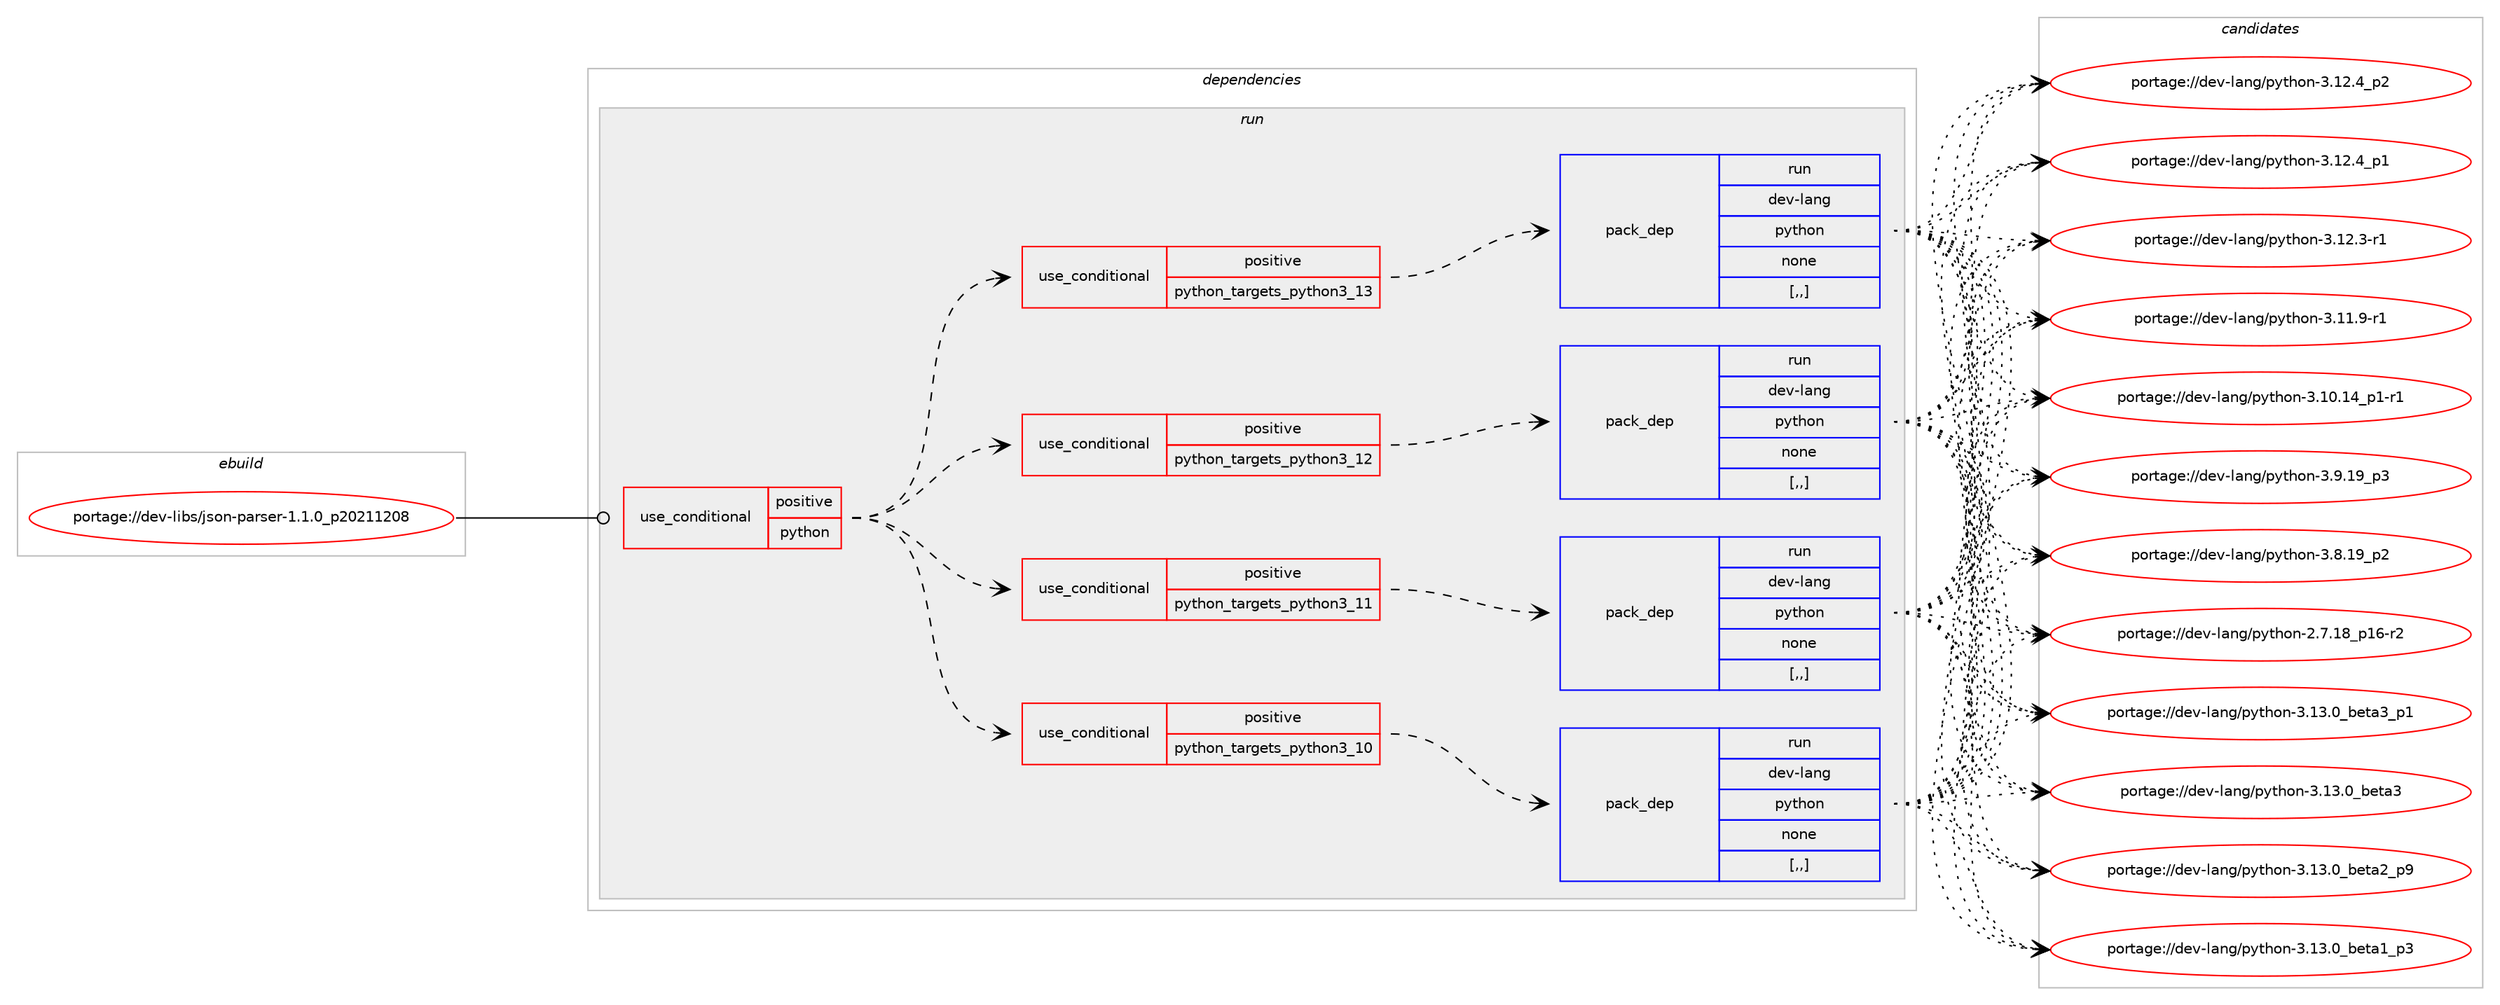 digraph prolog {

# *************
# Graph options
# *************

newrank=true;
concentrate=true;
compound=true;
graph [rankdir=LR,fontname=Helvetica,fontsize=10,ranksep=1.5];#, ranksep=2.5, nodesep=0.2];
edge  [arrowhead=vee];
node  [fontname=Helvetica,fontsize=10];

# **********
# The ebuild
# **********

subgraph cluster_leftcol {
color=gray;
label=<<i>ebuild</i>>;
id [label="portage://dev-libs/json-parser-1.1.0_p20211208", color=red, width=4, href="../dev-libs/json-parser-1.1.0_p20211208.svg"];
}

# ****************
# The dependencies
# ****************

subgraph cluster_midcol {
color=gray;
label=<<i>dependencies</i>>;
subgraph cluster_compile {
fillcolor="#eeeeee";
style=filled;
label=<<i>compile</i>>;
}
subgraph cluster_compileandrun {
fillcolor="#eeeeee";
style=filled;
label=<<i>compile and run</i>>;
}
subgraph cluster_run {
fillcolor="#eeeeee";
style=filled;
label=<<i>run</i>>;
subgraph cond26464 {
dependency108232 [label=<<TABLE BORDER="0" CELLBORDER="1" CELLSPACING="0" CELLPADDING="4"><TR><TD ROWSPAN="3" CELLPADDING="10">use_conditional</TD></TR><TR><TD>positive</TD></TR><TR><TD>python</TD></TR></TABLE>>, shape=none, color=red];
subgraph cond26465 {
dependency108233 [label=<<TABLE BORDER="0" CELLBORDER="1" CELLSPACING="0" CELLPADDING="4"><TR><TD ROWSPAN="3" CELLPADDING="10">use_conditional</TD></TR><TR><TD>positive</TD></TR><TR><TD>python_targets_python3_10</TD></TR></TABLE>>, shape=none, color=red];
subgraph pack80596 {
dependency108234 [label=<<TABLE BORDER="0" CELLBORDER="1" CELLSPACING="0" CELLPADDING="4" WIDTH="220"><TR><TD ROWSPAN="6" CELLPADDING="30">pack_dep</TD></TR><TR><TD WIDTH="110">run</TD></TR><TR><TD>dev-lang</TD></TR><TR><TD>python</TD></TR><TR><TD>none</TD></TR><TR><TD>[,,]</TD></TR></TABLE>>, shape=none, color=blue];
}
dependency108233:e -> dependency108234:w [weight=20,style="dashed",arrowhead="vee"];
}
dependency108232:e -> dependency108233:w [weight=20,style="dashed",arrowhead="vee"];
subgraph cond26466 {
dependency108235 [label=<<TABLE BORDER="0" CELLBORDER="1" CELLSPACING="0" CELLPADDING="4"><TR><TD ROWSPAN="3" CELLPADDING="10">use_conditional</TD></TR><TR><TD>positive</TD></TR><TR><TD>python_targets_python3_11</TD></TR></TABLE>>, shape=none, color=red];
subgraph pack80597 {
dependency108236 [label=<<TABLE BORDER="0" CELLBORDER="1" CELLSPACING="0" CELLPADDING="4" WIDTH="220"><TR><TD ROWSPAN="6" CELLPADDING="30">pack_dep</TD></TR><TR><TD WIDTH="110">run</TD></TR><TR><TD>dev-lang</TD></TR><TR><TD>python</TD></TR><TR><TD>none</TD></TR><TR><TD>[,,]</TD></TR></TABLE>>, shape=none, color=blue];
}
dependency108235:e -> dependency108236:w [weight=20,style="dashed",arrowhead="vee"];
}
dependency108232:e -> dependency108235:w [weight=20,style="dashed",arrowhead="vee"];
subgraph cond26467 {
dependency108237 [label=<<TABLE BORDER="0" CELLBORDER="1" CELLSPACING="0" CELLPADDING="4"><TR><TD ROWSPAN="3" CELLPADDING="10">use_conditional</TD></TR><TR><TD>positive</TD></TR><TR><TD>python_targets_python3_12</TD></TR></TABLE>>, shape=none, color=red];
subgraph pack80598 {
dependency108238 [label=<<TABLE BORDER="0" CELLBORDER="1" CELLSPACING="0" CELLPADDING="4" WIDTH="220"><TR><TD ROWSPAN="6" CELLPADDING="30">pack_dep</TD></TR><TR><TD WIDTH="110">run</TD></TR><TR><TD>dev-lang</TD></TR><TR><TD>python</TD></TR><TR><TD>none</TD></TR><TR><TD>[,,]</TD></TR></TABLE>>, shape=none, color=blue];
}
dependency108237:e -> dependency108238:w [weight=20,style="dashed",arrowhead="vee"];
}
dependency108232:e -> dependency108237:w [weight=20,style="dashed",arrowhead="vee"];
subgraph cond26468 {
dependency108239 [label=<<TABLE BORDER="0" CELLBORDER="1" CELLSPACING="0" CELLPADDING="4"><TR><TD ROWSPAN="3" CELLPADDING="10">use_conditional</TD></TR><TR><TD>positive</TD></TR><TR><TD>python_targets_python3_13</TD></TR></TABLE>>, shape=none, color=red];
subgraph pack80599 {
dependency108240 [label=<<TABLE BORDER="0" CELLBORDER="1" CELLSPACING="0" CELLPADDING="4" WIDTH="220"><TR><TD ROWSPAN="6" CELLPADDING="30">pack_dep</TD></TR><TR><TD WIDTH="110">run</TD></TR><TR><TD>dev-lang</TD></TR><TR><TD>python</TD></TR><TR><TD>none</TD></TR><TR><TD>[,,]</TD></TR></TABLE>>, shape=none, color=blue];
}
dependency108239:e -> dependency108240:w [weight=20,style="dashed",arrowhead="vee"];
}
dependency108232:e -> dependency108239:w [weight=20,style="dashed",arrowhead="vee"];
}
id:e -> dependency108232:w [weight=20,style="solid",arrowhead="odot"];
}
}

# **************
# The candidates
# **************

subgraph cluster_choices {
rank=same;
color=gray;
label=<<i>candidates</i>>;

subgraph choice80596 {
color=black;
nodesep=1;
choice10010111845108971101034711212111610411111045514649514648959810111697519511249 [label="portage://dev-lang/python-3.13.0_beta3_p1", color=red, width=4,href="../dev-lang/python-3.13.0_beta3_p1.svg"];
choice1001011184510897110103471121211161041111104551464951464895981011169751 [label="portage://dev-lang/python-3.13.0_beta3", color=red, width=4,href="../dev-lang/python-3.13.0_beta3.svg"];
choice10010111845108971101034711212111610411111045514649514648959810111697509511257 [label="portage://dev-lang/python-3.13.0_beta2_p9", color=red, width=4,href="../dev-lang/python-3.13.0_beta2_p9.svg"];
choice10010111845108971101034711212111610411111045514649514648959810111697499511251 [label="portage://dev-lang/python-3.13.0_beta1_p3", color=red, width=4,href="../dev-lang/python-3.13.0_beta1_p3.svg"];
choice100101118451089711010347112121116104111110455146495046529511250 [label="portage://dev-lang/python-3.12.4_p2", color=red, width=4,href="../dev-lang/python-3.12.4_p2.svg"];
choice100101118451089711010347112121116104111110455146495046529511249 [label="portage://dev-lang/python-3.12.4_p1", color=red, width=4,href="../dev-lang/python-3.12.4_p1.svg"];
choice100101118451089711010347112121116104111110455146495046514511449 [label="portage://dev-lang/python-3.12.3-r1", color=red, width=4,href="../dev-lang/python-3.12.3-r1.svg"];
choice100101118451089711010347112121116104111110455146494946574511449 [label="portage://dev-lang/python-3.11.9-r1", color=red, width=4,href="../dev-lang/python-3.11.9-r1.svg"];
choice100101118451089711010347112121116104111110455146494846495295112494511449 [label="portage://dev-lang/python-3.10.14_p1-r1", color=red, width=4,href="../dev-lang/python-3.10.14_p1-r1.svg"];
choice100101118451089711010347112121116104111110455146574649579511251 [label="portage://dev-lang/python-3.9.19_p3", color=red, width=4,href="../dev-lang/python-3.9.19_p3.svg"];
choice100101118451089711010347112121116104111110455146564649579511250 [label="portage://dev-lang/python-3.8.19_p2", color=red, width=4,href="../dev-lang/python-3.8.19_p2.svg"];
choice100101118451089711010347112121116104111110455046554649569511249544511450 [label="portage://dev-lang/python-2.7.18_p16-r2", color=red, width=4,href="../dev-lang/python-2.7.18_p16-r2.svg"];
dependency108234:e -> choice10010111845108971101034711212111610411111045514649514648959810111697519511249:w [style=dotted,weight="100"];
dependency108234:e -> choice1001011184510897110103471121211161041111104551464951464895981011169751:w [style=dotted,weight="100"];
dependency108234:e -> choice10010111845108971101034711212111610411111045514649514648959810111697509511257:w [style=dotted,weight="100"];
dependency108234:e -> choice10010111845108971101034711212111610411111045514649514648959810111697499511251:w [style=dotted,weight="100"];
dependency108234:e -> choice100101118451089711010347112121116104111110455146495046529511250:w [style=dotted,weight="100"];
dependency108234:e -> choice100101118451089711010347112121116104111110455146495046529511249:w [style=dotted,weight="100"];
dependency108234:e -> choice100101118451089711010347112121116104111110455146495046514511449:w [style=dotted,weight="100"];
dependency108234:e -> choice100101118451089711010347112121116104111110455146494946574511449:w [style=dotted,weight="100"];
dependency108234:e -> choice100101118451089711010347112121116104111110455146494846495295112494511449:w [style=dotted,weight="100"];
dependency108234:e -> choice100101118451089711010347112121116104111110455146574649579511251:w [style=dotted,weight="100"];
dependency108234:e -> choice100101118451089711010347112121116104111110455146564649579511250:w [style=dotted,weight="100"];
dependency108234:e -> choice100101118451089711010347112121116104111110455046554649569511249544511450:w [style=dotted,weight="100"];
}
subgraph choice80597 {
color=black;
nodesep=1;
choice10010111845108971101034711212111610411111045514649514648959810111697519511249 [label="portage://dev-lang/python-3.13.0_beta3_p1", color=red, width=4,href="../dev-lang/python-3.13.0_beta3_p1.svg"];
choice1001011184510897110103471121211161041111104551464951464895981011169751 [label="portage://dev-lang/python-3.13.0_beta3", color=red, width=4,href="../dev-lang/python-3.13.0_beta3.svg"];
choice10010111845108971101034711212111610411111045514649514648959810111697509511257 [label="portage://dev-lang/python-3.13.0_beta2_p9", color=red, width=4,href="../dev-lang/python-3.13.0_beta2_p9.svg"];
choice10010111845108971101034711212111610411111045514649514648959810111697499511251 [label="portage://dev-lang/python-3.13.0_beta1_p3", color=red, width=4,href="../dev-lang/python-3.13.0_beta1_p3.svg"];
choice100101118451089711010347112121116104111110455146495046529511250 [label="portage://dev-lang/python-3.12.4_p2", color=red, width=4,href="../dev-lang/python-3.12.4_p2.svg"];
choice100101118451089711010347112121116104111110455146495046529511249 [label="portage://dev-lang/python-3.12.4_p1", color=red, width=4,href="../dev-lang/python-3.12.4_p1.svg"];
choice100101118451089711010347112121116104111110455146495046514511449 [label="portage://dev-lang/python-3.12.3-r1", color=red, width=4,href="../dev-lang/python-3.12.3-r1.svg"];
choice100101118451089711010347112121116104111110455146494946574511449 [label="portage://dev-lang/python-3.11.9-r1", color=red, width=4,href="../dev-lang/python-3.11.9-r1.svg"];
choice100101118451089711010347112121116104111110455146494846495295112494511449 [label="portage://dev-lang/python-3.10.14_p1-r1", color=red, width=4,href="../dev-lang/python-3.10.14_p1-r1.svg"];
choice100101118451089711010347112121116104111110455146574649579511251 [label="portage://dev-lang/python-3.9.19_p3", color=red, width=4,href="../dev-lang/python-3.9.19_p3.svg"];
choice100101118451089711010347112121116104111110455146564649579511250 [label="portage://dev-lang/python-3.8.19_p2", color=red, width=4,href="../dev-lang/python-3.8.19_p2.svg"];
choice100101118451089711010347112121116104111110455046554649569511249544511450 [label="portage://dev-lang/python-2.7.18_p16-r2", color=red, width=4,href="../dev-lang/python-2.7.18_p16-r2.svg"];
dependency108236:e -> choice10010111845108971101034711212111610411111045514649514648959810111697519511249:w [style=dotted,weight="100"];
dependency108236:e -> choice1001011184510897110103471121211161041111104551464951464895981011169751:w [style=dotted,weight="100"];
dependency108236:e -> choice10010111845108971101034711212111610411111045514649514648959810111697509511257:w [style=dotted,weight="100"];
dependency108236:e -> choice10010111845108971101034711212111610411111045514649514648959810111697499511251:w [style=dotted,weight="100"];
dependency108236:e -> choice100101118451089711010347112121116104111110455146495046529511250:w [style=dotted,weight="100"];
dependency108236:e -> choice100101118451089711010347112121116104111110455146495046529511249:w [style=dotted,weight="100"];
dependency108236:e -> choice100101118451089711010347112121116104111110455146495046514511449:w [style=dotted,weight="100"];
dependency108236:e -> choice100101118451089711010347112121116104111110455146494946574511449:w [style=dotted,weight="100"];
dependency108236:e -> choice100101118451089711010347112121116104111110455146494846495295112494511449:w [style=dotted,weight="100"];
dependency108236:e -> choice100101118451089711010347112121116104111110455146574649579511251:w [style=dotted,weight="100"];
dependency108236:e -> choice100101118451089711010347112121116104111110455146564649579511250:w [style=dotted,weight="100"];
dependency108236:e -> choice100101118451089711010347112121116104111110455046554649569511249544511450:w [style=dotted,weight="100"];
}
subgraph choice80598 {
color=black;
nodesep=1;
choice10010111845108971101034711212111610411111045514649514648959810111697519511249 [label="portage://dev-lang/python-3.13.0_beta3_p1", color=red, width=4,href="../dev-lang/python-3.13.0_beta3_p1.svg"];
choice1001011184510897110103471121211161041111104551464951464895981011169751 [label="portage://dev-lang/python-3.13.0_beta3", color=red, width=4,href="../dev-lang/python-3.13.0_beta3.svg"];
choice10010111845108971101034711212111610411111045514649514648959810111697509511257 [label="portage://dev-lang/python-3.13.0_beta2_p9", color=red, width=4,href="../dev-lang/python-3.13.0_beta2_p9.svg"];
choice10010111845108971101034711212111610411111045514649514648959810111697499511251 [label="portage://dev-lang/python-3.13.0_beta1_p3", color=red, width=4,href="../dev-lang/python-3.13.0_beta1_p3.svg"];
choice100101118451089711010347112121116104111110455146495046529511250 [label="portage://dev-lang/python-3.12.4_p2", color=red, width=4,href="../dev-lang/python-3.12.4_p2.svg"];
choice100101118451089711010347112121116104111110455146495046529511249 [label="portage://dev-lang/python-3.12.4_p1", color=red, width=4,href="../dev-lang/python-3.12.4_p1.svg"];
choice100101118451089711010347112121116104111110455146495046514511449 [label="portage://dev-lang/python-3.12.3-r1", color=red, width=4,href="../dev-lang/python-3.12.3-r1.svg"];
choice100101118451089711010347112121116104111110455146494946574511449 [label="portage://dev-lang/python-3.11.9-r1", color=red, width=4,href="../dev-lang/python-3.11.9-r1.svg"];
choice100101118451089711010347112121116104111110455146494846495295112494511449 [label="portage://dev-lang/python-3.10.14_p1-r1", color=red, width=4,href="../dev-lang/python-3.10.14_p1-r1.svg"];
choice100101118451089711010347112121116104111110455146574649579511251 [label="portage://dev-lang/python-3.9.19_p3", color=red, width=4,href="../dev-lang/python-3.9.19_p3.svg"];
choice100101118451089711010347112121116104111110455146564649579511250 [label="portage://dev-lang/python-3.8.19_p2", color=red, width=4,href="../dev-lang/python-3.8.19_p2.svg"];
choice100101118451089711010347112121116104111110455046554649569511249544511450 [label="portage://dev-lang/python-2.7.18_p16-r2", color=red, width=4,href="../dev-lang/python-2.7.18_p16-r2.svg"];
dependency108238:e -> choice10010111845108971101034711212111610411111045514649514648959810111697519511249:w [style=dotted,weight="100"];
dependency108238:e -> choice1001011184510897110103471121211161041111104551464951464895981011169751:w [style=dotted,weight="100"];
dependency108238:e -> choice10010111845108971101034711212111610411111045514649514648959810111697509511257:w [style=dotted,weight="100"];
dependency108238:e -> choice10010111845108971101034711212111610411111045514649514648959810111697499511251:w [style=dotted,weight="100"];
dependency108238:e -> choice100101118451089711010347112121116104111110455146495046529511250:w [style=dotted,weight="100"];
dependency108238:e -> choice100101118451089711010347112121116104111110455146495046529511249:w [style=dotted,weight="100"];
dependency108238:e -> choice100101118451089711010347112121116104111110455146495046514511449:w [style=dotted,weight="100"];
dependency108238:e -> choice100101118451089711010347112121116104111110455146494946574511449:w [style=dotted,weight="100"];
dependency108238:e -> choice100101118451089711010347112121116104111110455146494846495295112494511449:w [style=dotted,weight="100"];
dependency108238:e -> choice100101118451089711010347112121116104111110455146574649579511251:w [style=dotted,weight="100"];
dependency108238:e -> choice100101118451089711010347112121116104111110455146564649579511250:w [style=dotted,weight="100"];
dependency108238:e -> choice100101118451089711010347112121116104111110455046554649569511249544511450:w [style=dotted,weight="100"];
}
subgraph choice80599 {
color=black;
nodesep=1;
choice10010111845108971101034711212111610411111045514649514648959810111697519511249 [label="portage://dev-lang/python-3.13.0_beta3_p1", color=red, width=4,href="../dev-lang/python-3.13.0_beta3_p1.svg"];
choice1001011184510897110103471121211161041111104551464951464895981011169751 [label="portage://dev-lang/python-3.13.0_beta3", color=red, width=4,href="../dev-lang/python-3.13.0_beta3.svg"];
choice10010111845108971101034711212111610411111045514649514648959810111697509511257 [label="portage://dev-lang/python-3.13.0_beta2_p9", color=red, width=4,href="../dev-lang/python-3.13.0_beta2_p9.svg"];
choice10010111845108971101034711212111610411111045514649514648959810111697499511251 [label="portage://dev-lang/python-3.13.0_beta1_p3", color=red, width=4,href="../dev-lang/python-3.13.0_beta1_p3.svg"];
choice100101118451089711010347112121116104111110455146495046529511250 [label="portage://dev-lang/python-3.12.4_p2", color=red, width=4,href="../dev-lang/python-3.12.4_p2.svg"];
choice100101118451089711010347112121116104111110455146495046529511249 [label="portage://dev-lang/python-3.12.4_p1", color=red, width=4,href="../dev-lang/python-3.12.4_p1.svg"];
choice100101118451089711010347112121116104111110455146495046514511449 [label="portage://dev-lang/python-3.12.3-r1", color=red, width=4,href="../dev-lang/python-3.12.3-r1.svg"];
choice100101118451089711010347112121116104111110455146494946574511449 [label="portage://dev-lang/python-3.11.9-r1", color=red, width=4,href="../dev-lang/python-3.11.9-r1.svg"];
choice100101118451089711010347112121116104111110455146494846495295112494511449 [label="portage://dev-lang/python-3.10.14_p1-r1", color=red, width=4,href="../dev-lang/python-3.10.14_p1-r1.svg"];
choice100101118451089711010347112121116104111110455146574649579511251 [label="portage://dev-lang/python-3.9.19_p3", color=red, width=4,href="../dev-lang/python-3.9.19_p3.svg"];
choice100101118451089711010347112121116104111110455146564649579511250 [label="portage://dev-lang/python-3.8.19_p2", color=red, width=4,href="../dev-lang/python-3.8.19_p2.svg"];
choice100101118451089711010347112121116104111110455046554649569511249544511450 [label="portage://dev-lang/python-2.7.18_p16-r2", color=red, width=4,href="../dev-lang/python-2.7.18_p16-r2.svg"];
dependency108240:e -> choice10010111845108971101034711212111610411111045514649514648959810111697519511249:w [style=dotted,weight="100"];
dependency108240:e -> choice1001011184510897110103471121211161041111104551464951464895981011169751:w [style=dotted,weight="100"];
dependency108240:e -> choice10010111845108971101034711212111610411111045514649514648959810111697509511257:w [style=dotted,weight="100"];
dependency108240:e -> choice10010111845108971101034711212111610411111045514649514648959810111697499511251:w [style=dotted,weight="100"];
dependency108240:e -> choice100101118451089711010347112121116104111110455146495046529511250:w [style=dotted,weight="100"];
dependency108240:e -> choice100101118451089711010347112121116104111110455146495046529511249:w [style=dotted,weight="100"];
dependency108240:e -> choice100101118451089711010347112121116104111110455146495046514511449:w [style=dotted,weight="100"];
dependency108240:e -> choice100101118451089711010347112121116104111110455146494946574511449:w [style=dotted,weight="100"];
dependency108240:e -> choice100101118451089711010347112121116104111110455146494846495295112494511449:w [style=dotted,weight="100"];
dependency108240:e -> choice100101118451089711010347112121116104111110455146574649579511251:w [style=dotted,weight="100"];
dependency108240:e -> choice100101118451089711010347112121116104111110455146564649579511250:w [style=dotted,weight="100"];
dependency108240:e -> choice100101118451089711010347112121116104111110455046554649569511249544511450:w [style=dotted,weight="100"];
}
}

}
